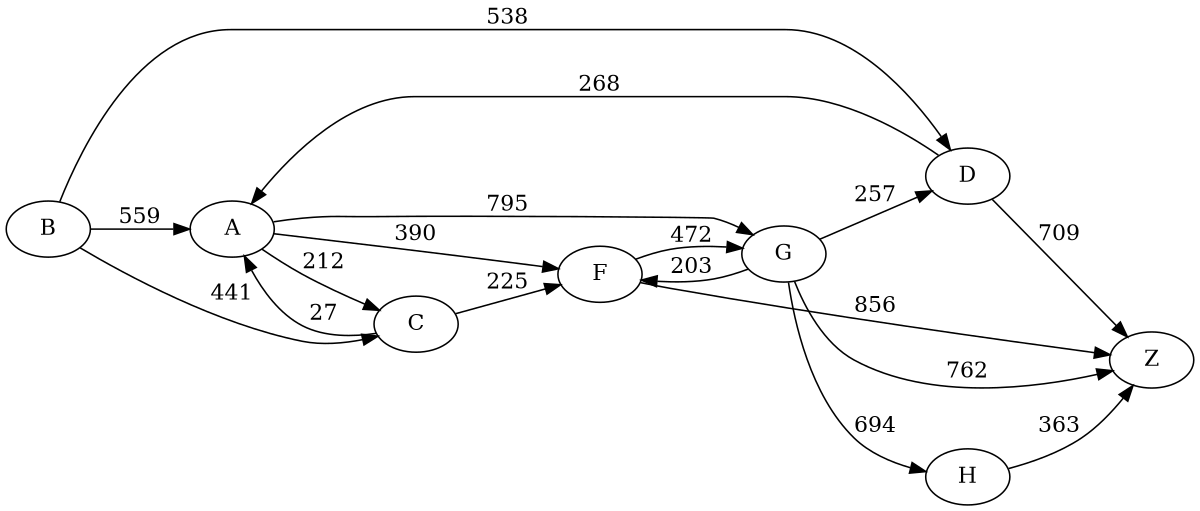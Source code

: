 digraph G {
	rankdir=LR size="8,5"
	B
	A
	B -> A [label=559]
	B
	C
	B -> C [label=441]
	B
	D
	B -> D [label=538]
	A
	C
	A -> C [label=212]
	A
	F
	A -> F [label=390]
	A
	G
	A -> G [label=795]
	C
	F
	C -> F [label=225]
	C
	A
	C -> A [label=27]
	F
	G
	F -> G [label=472]
	F
	Z
	F -> Z [label=856]
	G
	D
	G -> D [label=257]
	G
	H
	G -> H [label=694]
	G
	Z
	G -> Z [label=762]
	G
	F
	G -> F [label=203]
	D
	Z
	D -> Z [label=709]
	D
	A
	D -> A [label=268]
	H
	Z
	H -> Z [label=363]
}
